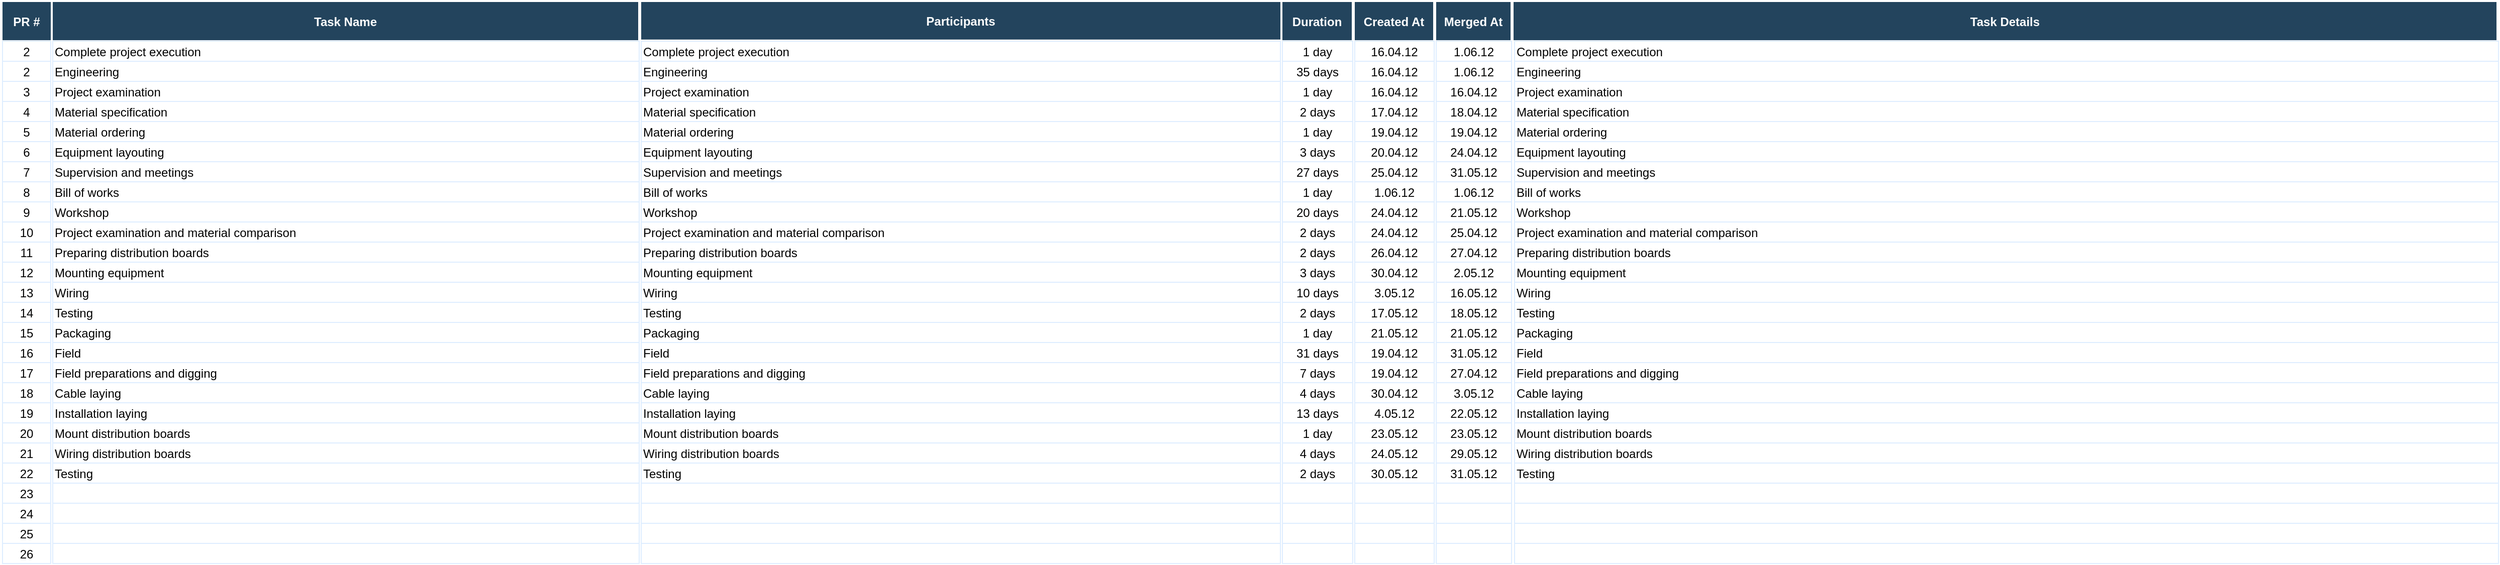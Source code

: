 <mxfile version="24.7.17">
  <diagram name="Page-1" id="8378b5f6-a2b2-b727-a746-972ab9d02e00">
    <mxGraphModel dx="2236" dy="1138" grid="1" gridSize="10" guides="1" tooltips="1" connect="0" arrows="1" fold="1" page="1" pageScale="1.5" pageWidth="1169" pageHeight="827" background="none" math="0" shadow="0">
      <root>
        <mxCell id="0" />
        <mxCell id="1" parent="0" />
        <mxCell id="69" value="2" style="strokeColor=#DEEDFF;fillColor=default;" parent="1" vertex="1">
          <mxGeometry x="86.5" y="400.0" width="48" height="20" as="geometry" />
        </mxCell>
        <mxCell id="70" value="Engineering" style="align=left;strokeColor=#DEEDFF;fillColor=default;" parent="1" vertex="1">
          <mxGeometry x="136.5" y="400.0" width="583.5" height="20" as="geometry" />
        </mxCell>
        <mxCell id="71" value="35 days" style="strokeColor=#DEEDFF;fillColor=#FFFFFF;" parent="1" vertex="1">
          <mxGeometry x="1360" y="400" width="70" height="20" as="geometry" />
        </mxCell>
        <mxCell id="72" value="16.04.12" style="strokeColor=#DEEDFF;fillColor=#FFFFFF;" parent="1" vertex="1">
          <mxGeometry x="1432" y="400.0" width="79" height="20" as="geometry" />
        </mxCell>
        <mxCell id="73" value="1.06.12" style="strokeColor=#DEEDFF;fillColor=#FFFFFF;" parent="1" vertex="1">
          <mxGeometry x="1513" y="400.0" width="75" height="20" as="geometry" />
        </mxCell>
        <mxCell id="74" value="3" style="strokeColor=#DEEDFF" parent="1" vertex="1">
          <mxGeometry x="86.5" y="420.0" width="48" height="20" as="geometry" />
        </mxCell>
        <mxCell id="75" value="Project examination" style="align=left;strokeColor=#DEEDFF" parent="1" vertex="1">
          <mxGeometry x="136.5" y="420.0" width="583.5" height="20.0" as="geometry" />
        </mxCell>
        <mxCell id="76" value="1 day" style="strokeColor=#DEEDFF;fillColor=#FFFFFF;" parent="1" vertex="1">
          <mxGeometry x="1360" y="420" width="70" height="20" as="geometry" />
        </mxCell>
        <mxCell id="77" value="16.04.12" style="strokeColor=#DEEDFF;fillColor=#FFFFFF;" parent="1" vertex="1">
          <mxGeometry x="1432" y="420.0" width="79" height="20" as="geometry" />
        </mxCell>
        <mxCell id="78" value="16.04.12" style="strokeColor=#DEEDFF;fillColor=#FFFFFF;" parent="1" vertex="1">
          <mxGeometry x="1513" y="420" width="75" height="20" as="geometry" />
        </mxCell>
        <mxCell id="79" value="4" style="strokeColor=#DEEDFF" parent="1" vertex="1">
          <mxGeometry x="86.5" y="440.0" width="48" height="20" as="geometry" />
        </mxCell>
        <mxCell id="80" value="Material specification" style="align=left;strokeColor=#DEEDFF" parent="1" vertex="1">
          <mxGeometry x="136.5" y="440.0" width="583.5" height="20" as="geometry" />
        </mxCell>
        <mxCell id="81" value="2 days" style="strokeColor=#DEEDFF;fillColor=#FFFFFF;" parent="1" vertex="1">
          <mxGeometry x="1360" y="440.0" width="70" height="20" as="geometry" />
        </mxCell>
        <mxCell id="82" value="17.04.12" style="strokeColor=#DEEDFF;fillColor=#FFFFFF;" parent="1" vertex="1">
          <mxGeometry x="1432" y="440.0" width="79" height="20" as="geometry" />
        </mxCell>
        <mxCell id="83" value="18.04.12" style="strokeColor=#DEEDFF;fillColor=#FFFFFF;" parent="1" vertex="1">
          <mxGeometry x="1513" y="440.0" width="75" height="20" as="geometry" />
        </mxCell>
        <mxCell id="84" value="5" style="strokeColor=#DEEDFF" parent="1" vertex="1">
          <mxGeometry x="86.5" y="460.0" width="48" height="20" as="geometry" />
        </mxCell>
        <mxCell id="85" value="Material ordering" style="align=left;strokeColor=#DEEDFF" parent="1" vertex="1">
          <mxGeometry x="136.5" y="460.0" width="583.5" height="20" as="geometry" />
        </mxCell>
        <mxCell id="86" value="1 day" style="strokeColor=#DEEDFF;fillColor=#FFFFFF;" parent="1" vertex="1">
          <mxGeometry x="1360" y="460.0" width="70" height="20" as="geometry" />
        </mxCell>
        <mxCell id="87" value="19.04.12" style="strokeColor=#DEEDFF;fillColor=#FFFFFF;" parent="1" vertex="1">
          <mxGeometry x="1432" y="460.0" width="79" height="20" as="geometry" />
        </mxCell>
        <mxCell id="88" value="19.04.12" style="strokeColor=#DEEDFF;fillColor=#FFFFFF;" parent="1" vertex="1">
          <mxGeometry x="1513" y="460.0" width="75" height="20" as="geometry" />
        </mxCell>
        <mxCell id="89" value="6" style="strokeColor=#DEEDFF" parent="1" vertex="1">
          <mxGeometry x="86.5" y="480.0" width="48" height="20" as="geometry" />
        </mxCell>
        <mxCell id="90" value="Equipment layouting" style="align=left;strokeColor=#DEEDFF" parent="1" vertex="1">
          <mxGeometry x="136.5" y="480.0" width="583.5" height="20" as="geometry" />
        </mxCell>
        <mxCell id="91" value="3 days" style="strokeColor=#DEEDFF;fillColor=#FFFFFF;" parent="1" vertex="1">
          <mxGeometry x="1360" y="480.0" width="70" height="20" as="geometry" />
        </mxCell>
        <mxCell id="92" value="20.04.12" style="strokeColor=#DEEDFF;fillColor=#FFFFFF;" parent="1" vertex="1">
          <mxGeometry x="1432" y="480.0" width="79" height="20" as="geometry" />
        </mxCell>
        <mxCell id="93" value="24.04.12" style="strokeColor=#DEEDFF;fillColor=#FFFFFF;" parent="1" vertex="1">
          <mxGeometry x="1513" y="480.0" width="75" height="20" as="geometry" />
        </mxCell>
        <mxCell id="94" value="7" style="strokeColor=#DEEDFF" parent="1" vertex="1">
          <mxGeometry x="86.5" y="500.0" width="48" height="20" as="geometry" />
        </mxCell>
        <mxCell id="95" value="Supervision and meetings" style="align=left;strokeColor=#DEEDFF" parent="1" vertex="1">
          <mxGeometry x="136.5" y="500.0" width="583.5" height="20" as="geometry" />
        </mxCell>
        <mxCell id="96" value="27 days" style="strokeColor=#DEEDFF;fillColor=#FFFFFF;" parent="1" vertex="1">
          <mxGeometry x="1360" y="500.0" width="70" height="20" as="geometry" />
        </mxCell>
        <mxCell id="97" value="25.04.12" style="strokeColor=#DEEDFF;fillColor=#FFFFFF;" parent="1" vertex="1">
          <mxGeometry x="1432" y="500.0" width="79" height="20" as="geometry" />
        </mxCell>
        <mxCell id="98" value="31.05.12" style="strokeColor=#DEEDFF;fillColor=#FFFFFF;" parent="1" vertex="1">
          <mxGeometry x="1513" y="500.0" width="75" height="20" as="geometry" />
        </mxCell>
        <mxCell id="99" value="8" style="strokeColor=#DEEDFF" parent="1" vertex="1">
          <mxGeometry x="86.5" y="520.0" width="48" height="20" as="geometry" />
        </mxCell>
        <mxCell id="100" value="Bill of works" style="align=left;strokeColor=#DEEDFF" parent="1" vertex="1">
          <mxGeometry x="136.5" y="520.0" width="583.5" height="20" as="geometry" />
        </mxCell>
        <mxCell id="101" value="1 day" style="strokeColor=#DEEDFF;fillColor=#FFFFFF;" parent="1" vertex="1">
          <mxGeometry x="1360" y="520.0" width="70" height="20" as="geometry" />
        </mxCell>
        <mxCell id="102" value="1.06.12" style="strokeColor=#DEEDFF;fillColor=#FFFFFF;" parent="1" vertex="1">
          <mxGeometry x="1432" y="520.0" width="79" height="20" as="geometry" />
        </mxCell>
        <mxCell id="103" value="1.06.12" style="strokeColor=#DEEDFF;fillColor=#FFFFFF;" parent="1" vertex="1">
          <mxGeometry x="1513" y="520.0" width="75" height="20" as="geometry" />
        </mxCell>
        <mxCell id="104" value="9" style="strokeColor=#DEEDFF;fillColor=default;" parent="1" vertex="1">
          <mxGeometry x="86.5" y="540.0" width="48" height="20" as="geometry" />
        </mxCell>
        <mxCell id="105" value="Workshop" style="align=left;strokeColor=#DEEDFF;fillColor=default;" parent="1" vertex="1">
          <mxGeometry x="136.5" y="540.0" width="583.5" height="20.0" as="geometry" />
        </mxCell>
        <mxCell id="106" value="20 days" style="strokeColor=#DEEDFF;fillColor=#FFFFFF;" parent="1" vertex="1">
          <mxGeometry x="1360" y="540.0" width="70" height="20" as="geometry" />
        </mxCell>
        <mxCell id="107" value="24.04.12" style="strokeColor=#DEEDFF;fillColor=#FFFFFF;" parent="1" vertex="1">
          <mxGeometry x="1432" y="540.0" width="79" height="20" as="geometry" />
        </mxCell>
        <mxCell id="108" value="21.05.12" style="strokeColor=#DEEDFF;fillColor=#FFFFFF;" parent="1" vertex="1">
          <mxGeometry x="1513" y="540.0" width="75" height="20" as="geometry" />
        </mxCell>
        <mxCell id="109" value="10" style="strokeColor=#DEEDFF" parent="1" vertex="1">
          <mxGeometry x="86.5" y="560.0" width="48" height="20" as="geometry" />
        </mxCell>
        <mxCell id="110" value="Project examination and material comparison" style="align=left;strokeColor=#DEEDFF" parent="1" vertex="1">
          <mxGeometry x="136.5" y="560.0" width="583.5" height="20" as="geometry" />
        </mxCell>
        <mxCell id="111" value="2 days" style="strokeColor=#DEEDFF;fillColor=#FFFFFF;" parent="1" vertex="1">
          <mxGeometry x="1360" y="560.0" width="70" height="20" as="geometry" />
        </mxCell>
        <mxCell id="112" value="24.04.12" style="strokeColor=#DEEDFF;fillColor=#FFFFFF;" parent="1" vertex="1">
          <mxGeometry x="1432" y="560.0" width="79" height="20" as="geometry" />
        </mxCell>
        <mxCell id="113" value="25.04.12" style="strokeColor=#DEEDFF;fillColor=#FFFFFF;" parent="1" vertex="1">
          <mxGeometry x="1513" y="560.0" width="75" height="20" as="geometry" />
        </mxCell>
        <mxCell id="114" value="11" style="strokeColor=#DEEDFF" parent="1" vertex="1">
          <mxGeometry x="86.5" y="580.0" width="48" height="20" as="geometry" />
        </mxCell>
        <mxCell id="115" value="Preparing distribution boards" style="align=left;strokeColor=#DEEDFF" parent="1" vertex="1">
          <mxGeometry x="136.5" y="580.0" width="583.5" height="20" as="geometry" />
        </mxCell>
        <mxCell id="116" value="2 days" style="strokeColor=#DEEDFF;fillColor=#FFFFFF;" parent="1" vertex="1">
          <mxGeometry x="1360" y="580.0" width="70" height="20" as="geometry" />
        </mxCell>
        <mxCell id="117" value="26.04.12" style="strokeColor=#DEEDFF;fillColor=#FFFFFF;" parent="1" vertex="1">
          <mxGeometry x="1432" y="580.0" width="79" height="20" as="geometry" />
        </mxCell>
        <mxCell id="118" value="27.04.12" style="strokeColor=#DEEDFF;fillColor=#FFFFFF;" parent="1" vertex="1">
          <mxGeometry x="1513" y="580.0" width="75" height="20" as="geometry" />
        </mxCell>
        <mxCell id="119" value="12" style="strokeColor=#DEEDFF" parent="1" vertex="1">
          <mxGeometry x="86.5" y="600.0" width="48" height="20" as="geometry" />
        </mxCell>
        <mxCell id="120" value="Mounting equipment" style="align=left;strokeColor=#DEEDFF" parent="1" vertex="1">
          <mxGeometry x="136.5" y="600.0" width="583.5" height="20" as="geometry" />
        </mxCell>
        <mxCell id="121" value="3 days" style="strokeColor=#DEEDFF;fillColor=#FFFFFF;" parent="1" vertex="1">
          <mxGeometry x="1360" y="600.0" width="70" height="20" as="geometry" />
        </mxCell>
        <mxCell id="122" value="30.04.12" style="strokeColor=#DEEDFF;fillColor=#FFFFFF;" parent="1" vertex="1">
          <mxGeometry x="1432" y="600.0" width="79" height="20" as="geometry" />
        </mxCell>
        <mxCell id="123" value="2.05.12" style="strokeColor=#DEEDFF;fillColor=#FFFFFF;" parent="1" vertex="1">
          <mxGeometry x="1513" y="600.0" width="75" height="20" as="geometry" />
        </mxCell>
        <mxCell id="124" value="13" style="strokeColor=#DEEDFF" parent="1" vertex="1">
          <mxGeometry x="86.5" y="620.0" width="48" height="20" as="geometry" />
        </mxCell>
        <mxCell id="125" value="Wiring" style="align=left;strokeColor=#DEEDFF" parent="1" vertex="1">
          <mxGeometry x="136.5" y="620.0" width="583.5" height="20" as="geometry" />
        </mxCell>
        <mxCell id="126" value="10 days" style="strokeColor=#DEEDFF;fillColor=#FFFFFF;" parent="1" vertex="1">
          <mxGeometry x="1360" y="620.0" width="70" height="20" as="geometry" />
        </mxCell>
        <mxCell id="127" value="3.05.12" style="strokeColor=#DEEDFF;fillColor=#FFFFFF;" parent="1" vertex="1">
          <mxGeometry x="1432" y="620.0" width="79" height="20" as="geometry" />
        </mxCell>
        <mxCell id="128" value="16.05.12" style="strokeColor=#DEEDFF;fillColor=#FFFFFF;" parent="1" vertex="1">
          <mxGeometry x="1513" y="620.0" width="75" height="20" as="geometry" />
        </mxCell>
        <mxCell id="129" value="14" style="strokeColor=#DEEDFF" parent="1" vertex="1">
          <mxGeometry x="86.5" y="640.0" width="48" height="20" as="geometry" />
        </mxCell>
        <mxCell id="130" value="Testing" style="align=left;strokeColor=#DEEDFF" parent="1" vertex="1">
          <mxGeometry x="136.5" y="640.0" width="583.5" height="20" as="geometry" />
        </mxCell>
        <mxCell id="131" value="2 days" style="strokeColor=#DEEDFF;fillColor=#FFFFFF;" parent="1" vertex="1">
          <mxGeometry x="1360" y="640.0" width="70" height="20" as="geometry" />
        </mxCell>
        <mxCell id="132" value="17.05.12" style="strokeColor=#DEEDFF;fillColor=#FFFFFF;" parent="1" vertex="1">
          <mxGeometry x="1432" y="640.0" width="79" height="20" as="geometry" />
        </mxCell>
        <mxCell id="133" value="18.05.12" style="strokeColor=#DEEDFF;fillColor=#FFFFFF;" parent="1" vertex="1">
          <mxGeometry x="1513" y="640.0" width="75" height="20" as="geometry" />
        </mxCell>
        <mxCell id="134" value="15" style="strokeColor=#DEEDFF;fillColor=#FFFFFF" parent="1" vertex="1">
          <mxGeometry x="86.5" y="660.0" width="48" height="20" as="geometry" />
        </mxCell>
        <mxCell id="135" value="Packaging" style="align=left;strokeColor=#DEEDFF;fillColor=#FFFFFF" parent="1" vertex="1">
          <mxGeometry x="136.5" y="660.0" width="583.5" height="20" as="geometry" />
        </mxCell>
        <mxCell id="136" value="1 day" style="strokeColor=#DEEDFF;fillColor=#FFFFFF;" parent="1" vertex="1">
          <mxGeometry x="1360" y="660.0" width="70" height="20" as="geometry" />
        </mxCell>
        <mxCell id="137" value="21.05.12" style="strokeColor=#DEEDFF;fillColor=#FFFFFF;" parent="1" vertex="1">
          <mxGeometry x="1432" y="660.0" width="79" height="20" as="geometry" />
        </mxCell>
        <mxCell id="138" value="21.05.12" style="strokeColor=#DEEDFF;fillColor=#FFFFFF;" parent="1" vertex="1">
          <mxGeometry x="1513" y="660.0" width="75" height="20" as="geometry" />
        </mxCell>
        <mxCell id="139" value="16" style="strokeColor=#DEEDFF;fillColor=default;" parent="1" vertex="1">
          <mxGeometry x="86.5" y="680.0" width="48" height="20" as="geometry" />
        </mxCell>
        <mxCell id="140" value="Field" style="align=left;strokeColor=#DEEDFF;fillColor=default;" parent="1" vertex="1">
          <mxGeometry x="136.5" y="680.0" width="583.5" height="20" as="geometry" />
        </mxCell>
        <mxCell id="141" value="31 days" style="strokeColor=#DEEDFF;fillColor=#FFFFFF;" parent="1" vertex="1">
          <mxGeometry x="1360" y="680.0" width="70" height="20" as="geometry" />
        </mxCell>
        <mxCell id="142" value="19.04.12" style="strokeColor=#DEEDFF;fillColor=#FFFFFF;" parent="1" vertex="1">
          <mxGeometry x="1432" y="680.0" width="79" height="20" as="geometry" />
        </mxCell>
        <mxCell id="143" value="31.05.12" style="strokeColor=#DEEDFF;fillColor=#FFFFFF;" parent="1" vertex="1">
          <mxGeometry x="1513" y="680.0" width="75" height="20" as="geometry" />
        </mxCell>
        <mxCell id="144" value="17" style="strokeColor=#DEEDFF" parent="1" vertex="1">
          <mxGeometry x="86.5" y="700.0" width="48" height="20" as="geometry" />
        </mxCell>
        <mxCell id="145" value="Field preparations and digging" style="align=left;strokeColor=#DEEDFF" parent="1" vertex="1">
          <mxGeometry x="136.5" y="700.0" width="583.5" height="20" as="geometry" />
        </mxCell>
        <mxCell id="146" value="7 days" style="strokeColor=#DEEDFF;fillColor=#FFFFFF;" parent="1" vertex="1">
          <mxGeometry x="1360" y="700.0" width="70" height="20" as="geometry" />
        </mxCell>
        <mxCell id="147" value="19.04.12" style="strokeColor=#DEEDFF;fillColor=#FFFFFF;" parent="1" vertex="1">
          <mxGeometry x="1432" y="700.0" width="79" height="20" as="geometry" />
        </mxCell>
        <mxCell id="148" value="27.04.12" style="strokeColor=#DEEDFF;fillColor=#FFFFFF;" parent="1" vertex="1">
          <mxGeometry x="1513" y="700.0" width="75" height="20" as="geometry" />
        </mxCell>
        <mxCell id="149" value="18" style="strokeColor=#DEEDFF" parent="1" vertex="1">
          <mxGeometry x="86.5" y="720.0" width="48" height="20" as="geometry" />
        </mxCell>
        <mxCell id="150" value="Cable laying" style="align=left;strokeColor=#DEEDFF" parent="1" vertex="1">
          <mxGeometry x="136.5" y="720.0" width="583.5" height="20" as="geometry" />
        </mxCell>
        <mxCell id="151" value="4 days" style="strokeColor=#DEEDFF;fillColor=#FFFFFF;" parent="1" vertex="1">
          <mxGeometry x="1360" y="720.0" width="70" height="20" as="geometry" />
        </mxCell>
        <mxCell id="152" value="30.04.12" style="strokeColor=#DEEDFF;fillColor=#FFFFFF;" parent="1" vertex="1">
          <mxGeometry x="1432" y="720.0" width="79" height="20" as="geometry" />
        </mxCell>
        <mxCell id="153" value="3.05.12" style="strokeColor=#DEEDFF;fillColor=#FFFFFF;" parent="1" vertex="1">
          <mxGeometry x="1513" y="720.0" width="75" height="20" as="geometry" />
        </mxCell>
        <mxCell id="154" value="19" style="strokeColor=#DEEDFF" parent="1" vertex="1">
          <mxGeometry x="86.5" y="740.0" width="48" height="20" as="geometry" />
        </mxCell>
        <mxCell id="155" value="Installation laying" style="align=left;strokeColor=#DEEDFF" parent="1" vertex="1">
          <mxGeometry x="136.5" y="740.0" width="583.5" height="20" as="geometry" />
        </mxCell>
        <mxCell id="156" value="13 days" style="strokeColor=#DEEDFF;fillColor=#FFFFFF;" parent="1" vertex="1">
          <mxGeometry x="1360" y="740.0" width="70" height="20" as="geometry" />
        </mxCell>
        <mxCell id="157" value="4.05.12" style="strokeColor=#DEEDFF;fillColor=#FFFFFF;" parent="1" vertex="1">
          <mxGeometry x="1432" y="740.0" width="79" height="20" as="geometry" />
        </mxCell>
        <mxCell id="158" value="22.05.12" style="strokeColor=#DEEDFF;fillColor=#FFFFFF;" parent="1" vertex="1">
          <mxGeometry x="1513" y="740.0" width="75" height="20" as="geometry" />
        </mxCell>
        <mxCell id="159" value="20" style="strokeColor=#DEEDFF" parent="1" vertex="1">
          <mxGeometry x="86.5" y="760.0" width="48" height="20" as="geometry" />
        </mxCell>
        <mxCell id="160" value="Mount distribution boards" style="align=left;strokeColor=#DEEDFF" parent="1" vertex="1">
          <mxGeometry x="136.5" y="760.0" width="583.5" height="20" as="geometry" />
        </mxCell>
        <mxCell id="161" value="1 day" style="strokeColor=#DEEDFF;fillColor=#FFFFFF;" parent="1" vertex="1">
          <mxGeometry x="1360" y="760.0" width="70" height="20" as="geometry" />
        </mxCell>
        <mxCell id="162" value="23.05.12" style="strokeColor=#DEEDFF;fillColor=#FFFFFF;" parent="1" vertex="1">
          <mxGeometry x="1432" y="760.0" width="79" height="20" as="geometry" />
        </mxCell>
        <mxCell id="163" value="23.05.12" style="strokeColor=#DEEDFF;fillColor=#FFFFFF;" parent="1" vertex="1">
          <mxGeometry x="1513" y="760.0" width="75" height="20" as="geometry" />
        </mxCell>
        <mxCell id="164" value="21" style="strokeColor=#DEEDFF" parent="1" vertex="1">
          <mxGeometry x="86.5" y="780.0" width="48" height="20" as="geometry" />
        </mxCell>
        <mxCell id="165" value="Wiring distribution boards" style="align=left;strokeColor=#DEEDFF" parent="1" vertex="1">
          <mxGeometry x="136.5" y="780.0" width="583.5" height="20" as="geometry" />
        </mxCell>
        <mxCell id="166" value="4 days" style="strokeColor=#DEEDFF;fillColor=#FFFFFF;" parent="1" vertex="1">
          <mxGeometry x="1360" y="780.0" width="70" height="20" as="geometry" />
        </mxCell>
        <mxCell id="167" value="24.05.12" style="strokeColor=#DEEDFF;fillColor=#FFFFFF;" parent="1" vertex="1">
          <mxGeometry x="1432" y="780.0" width="79" height="20" as="geometry" />
        </mxCell>
        <mxCell id="168" value="29.05.12" style="strokeColor=#DEEDFF;fillColor=#FFFFFF;" parent="1" vertex="1">
          <mxGeometry x="1513" y="780.0" width="75" height="20" as="geometry" />
        </mxCell>
        <mxCell id="169" value="22" style="strokeColor=#DEEDFF" parent="1" vertex="1">
          <mxGeometry x="86.5" y="800.0" width="48" height="20" as="geometry" />
        </mxCell>
        <mxCell id="170" value="Testing" style="align=left;strokeColor=#DEEDFF" parent="1" vertex="1">
          <mxGeometry x="136.5" y="800.0" width="583.5" height="20" as="geometry" />
        </mxCell>
        <mxCell id="171" value="2 days" style="strokeColor=#DEEDFF;fillColor=#FFFFFF;" parent="1" vertex="1">
          <mxGeometry x="1360" y="800.0" width="70" height="20" as="geometry" />
        </mxCell>
        <mxCell id="172" value="30.05.12" style="strokeColor=#DEEDFF;fillColor=#FFFFFF;" parent="1" vertex="1">
          <mxGeometry x="1432" y="800.0" width="79" height="20" as="geometry" />
        </mxCell>
        <mxCell id="173" value="31.05.12" style="strokeColor=#DEEDFF;fillColor=#FFFFFF;" parent="1" vertex="1">
          <mxGeometry x="1513" y="800.0" width="75" height="20" as="geometry" />
        </mxCell>
        <mxCell id="174" value="23" style="strokeColor=#DEEDFF" parent="1" vertex="1">
          <mxGeometry x="86.5" y="820.0" width="48" height="20" as="geometry" />
        </mxCell>
        <mxCell id="175" value="" style="align=left;strokeColor=#DEEDFF" parent="1" vertex="1">
          <mxGeometry x="136.5" y="820.0" width="583.5" height="20" as="geometry" />
        </mxCell>
        <mxCell id="176" value="" style="strokeColor=#DEEDFF;fillColor=#FFFFFF;" parent="1" vertex="1">
          <mxGeometry x="1360" y="820.0" width="70" height="20" as="geometry" />
        </mxCell>
        <mxCell id="177" value="" style="strokeColor=#DEEDFF;fillColor=#FFFFFF;" parent="1" vertex="1">
          <mxGeometry x="1432" y="820.0" width="79" height="20" as="geometry" />
        </mxCell>
        <mxCell id="178" value="" style="strokeColor=#DEEDFF;fillColor=#FFFFFF;" parent="1" vertex="1">
          <mxGeometry x="1513" y="820.0" width="75" height="20" as="geometry" />
        </mxCell>
        <mxCell id="179" value="24" style="strokeColor=#DEEDFF" parent="1" vertex="1">
          <mxGeometry x="86.5" y="840.0" width="48" height="20" as="geometry" />
        </mxCell>
        <mxCell id="180" value="" style="align=left;strokeColor=#DEEDFF" parent="1" vertex="1">
          <mxGeometry x="136.5" y="840.0" width="583.5" height="20" as="geometry" />
        </mxCell>
        <mxCell id="181" value="" style="strokeColor=#DEEDFF;fillColor=#FFFFFF;" parent="1" vertex="1">
          <mxGeometry x="1360" y="840.0" width="70" height="20" as="geometry" />
        </mxCell>
        <mxCell id="182" value="" style="strokeColor=#DEEDFF;fillColor=#FFFFFF;" parent="1" vertex="1">
          <mxGeometry x="1432" y="840.0" width="79" height="20" as="geometry" />
        </mxCell>
        <mxCell id="183" value="" style="strokeColor=#DEEDFF;fillColor=#FFFFFF;" parent="1" vertex="1">
          <mxGeometry x="1513" y="840.0" width="75" height="20" as="geometry" />
        </mxCell>
        <mxCell id="184" value="25" style="strokeColor=#DEEDFF" parent="1" vertex="1">
          <mxGeometry x="86.5" y="860.0" width="48" height="20" as="geometry" />
        </mxCell>
        <mxCell id="185" value="" style="align=left;strokeColor=#DEEDFF" parent="1" vertex="1">
          <mxGeometry x="136.5" y="860.0" width="583.5" height="20" as="geometry" />
        </mxCell>
        <mxCell id="186" value="" style="strokeColor=#DEEDFF;fillColor=#FFFFFF;" parent="1" vertex="1">
          <mxGeometry x="1360" y="860.0" width="70" height="20" as="geometry" />
        </mxCell>
        <mxCell id="187" value="" style="strokeColor=#DEEDFF;fillColor=#FFFFFF;" parent="1" vertex="1">
          <mxGeometry x="1432" y="860.0" width="79" height="20" as="geometry" />
        </mxCell>
        <mxCell id="188" value="" style="strokeColor=#DEEDFF;fillColor=#FFFFFF;" parent="1" vertex="1">
          <mxGeometry x="1513" y="860.0" width="75" height="20" as="geometry" />
        </mxCell>
        <mxCell id="189" value="26" style="strokeColor=#DEEDFF" parent="1" vertex="1">
          <mxGeometry x="86.5" y="880.0" width="48" height="20" as="geometry" />
        </mxCell>
        <mxCell id="190" value="" style="align=left;strokeColor=#DEEDFF" parent="1" vertex="1">
          <mxGeometry x="136.5" y="880.0" width="583.5" height="20" as="geometry" />
        </mxCell>
        <mxCell id="191" value="" style="strokeColor=#DEEDFF;fillColor=#FFFFFF;" parent="1" vertex="1">
          <mxGeometry x="1360" y="880.0" width="70" height="20" as="geometry" />
        </mxCell>
        <mxCell id="192" value="" style="strokeColor=#DEEDFF;fillColor=#FFFFFF;" parent="1" vertex="1">
          <mxGeometry x="1432" y="880.0" width="79" height="20" as="geometry" />
        </mxCell>
        <mxCell id="193" value="" style="strokeColor=#DEEDFF;fillColor=#FFFFFF;" parent="1" vertex="1">
          <mxGeometry x="1513" y="880.0" width="75" height="20" as="geometry" />
        </mxCell>
        <mxCell id="2" value="Task Name" style="fillColor=#23445D;strokeColor=#FFFFFF;strokeWidth=2;fontColor=#FFFFFF;fontStyle=1" parent="1" vertex="1">
          <mxGeometry x="135.5" y="340" width="584.5" height="40" as="geometry" />
        </mxCell>
        <mxCell id="3" value="PR #" style="fillColor=#23445D;strokeColor=#FFFFFF;strokeWidth=2;fontColor=#FFFFFF;fontStyle=1;labelBorderColor=none;labelBackgroundColor=none;fillStyle=auto;" parent="1" vertex="1">
          <mxGeometry x="85.5" y="340" width="50" height="40" as="geometry" />
        </mxCell>
        <mxCell id="header-contributors" value="Participants" style="fillColor=#23445D;strokeColor=#FFFFFF;strokeWidth=2;fontColor=#FFFFFF;fontStyle=1" parent="1" vertex="1">
          <mxGeometry x="721" y="340" width="638" height="39.37" as="geometry" />
        </mxCell>
        <mxCell id="12" value="Duration" style="fillColor=#23445D;strokeColor=#FFFFFF;strokeWidth=2;fontColor=#FFFFFF;fontStyle=1" parent="1" vertex="1">
          <mxGeometry x="1359" y="340" width="71" height="40" as="geometry" />
        </mxCell>
        <mxCell id="13" value="Created At" style="fillColor=#23445D;strokeColor=#FFFFFF;strokeWidth=2;fontColor=#FFFFFF;fontStyle=1" parent="1" vertex="1">
          <mxGeometry x="1431" y="340" width="80" height="40" as="geometry" />
        </mxCell>
        <mxCell id="14" value="Merged At" style="fillColor=#23445D;strokeColor=#FFFFFF;strokeWidth=2;fontColor=#FFFFFF;fontStyle=1" parent="1" vertex="1">
          <mxGeometry x="1512" y="340" width="76" height="40" as="geometry" />
        </mxCell>
        <mxCell id="55" value="Task Details" style="fillColor=#23445D;strokeColor=#FFFFFF;strokeWidth=2;fontColor=#FFFFFF;fontStyle=1" parent="1" vertex="1">
          <mxGeometry x="1589" y="340" width="980" height="40" as="geometry" />
        </mxCell>
        <mxCell id="uhYjJ-4pjnB6K-IcsNWL-279" value="Complete project execution" style="align=left;strokeColor=#DEEDFF;fillColor=default;" vertex="1" parent="1">
          <mxGeometry x="722" y="380" width="636" height="20" as="geometry" />
        </mxCell>
        <mxCell id="uhYjJ-4pjnB6K-IcsNWL-280" value="Engineering" style="align=left;strokeColor=#DEEDFF;fillColor=default;" vertex="1" parent="1">
          <mxGeometry x="722" y="400" width="636" height="20" as="geometry" />
        </mxCell>
        <mxCell id="uhYjJ-4pjnB6K-IcsNWL-281" value="Project examination" style="align=left;strokeColor=#DEEDFF" vertex="1" parent="1">
          <mxGeometry x="722" y="420" width="636" height="20" as="geometry" />
        </mxCell>
        <mxCell id="uhYjJ-4pjnB6K-IcsNWL-282" value="Material specification" style="align=left;strokeColor=#DEEDFF" vertex="1" parent="1">
          <mxGeometry x="722" y="440.0" width="636" height="20" as="geometry" />
        </mxCell>
        <mxCell id="uhYjJ-4pjnB6K-IcsNWL-283" value="Material ordering" style="align=left;strokeColor=#DEEDFF" vertex="1" parent="1">
          <mxGeometry x="722.0" y="460.0" width="636" height="20" as="geometry" />
        </mxCell>
        <mxCell id="uhYjJ-4pjnB6K-IcsNWL-284" value="Equipment layouting" style="align=left;strokeColor=#DEEDFF" vertex="1" parent="1">
          <mxGeometry x="722.0" y="480.0" width="636" height="20" as="geometry" />
        </mxCell>
        <mxCell id="uhYjJ-4pjnB6K-IcsNWL-285" value="Supervision and meetings" style="align=left;strokeColor=#DEEDFF" vertex="1" parent="1">
          <mxGeometry x="722.0" y="500.0" width="636" height="20" as="geometry" />
        </mxCell>
        <mxCell id="uhYjJ-4pjnB6K-IcsNWL-286" value="Bill of works" style="align=left;strokeColor=#DEEDFF" vertex="1" parent="1">
          <mxGeometry x="722.0" y="520.0" width="636" height="20" as="geometry" />
        </mxCell>
        <mxCell id="uhYjJ-4pjnB6K-IcsNWL-287" value="Workshop" style="align=left;strokeColor=#DEEDFF;fillColor=default;" vertex="1" parent="1">
          <mxGeometry x="722.0" y="540.0" width="636" height="20.0" as="geometry" />
        </mxCell>
        <mxCell id="uhYjJ-4pjnB6K-IcsNWL-288" value="Project examination and material comparison" style="align=left;strokeColor=#DEEDFF" vertex="1" parent="1">
          <mxGeometry x="722.0" y="560.0" width="636" height="20" as="geometry" />
        </mxCell>
        <mxCell id="uhYjJ-4pjnB6K-IcsNWL-289" value="Preparing distribution boards" style="align=left;strokeColor=#DEEDFF" vertex="1" parent="1">
          <mxGeometry x="722.0" y="580.0" width="636" height="20" as="geometry" />
        </mxCell>
        <mxCell id="uhYjJ-4pjnB6K-IcsNWL-290" value="Mounting equipment" style="align=left;strokeColor=#DEEDFF" vertex="1" parent="1">
          <mxGeometry x="722" y="600.0" width="636" height="20" as="geometry" />
        </mxCell>
        <mxCell id="uhYjJ-4pjnB6K-IcsNWL-291" value="Wiring" style="align=left;strokeColor=#DEEDFF" vertex="1" parent="1">
          <mxGeometry x="722" y="620.0" width="636" height="20" as="geometry" />
        </mxCell>
        <mxCell id="uhYjJ-4pjnB6K-IcsNWL-292" value="Testing" style="align=left;strokeColor=#DEEDFF" vertex="1" parent="1">
          <mxGeometry x="722.0" y="640.0" width="636" height="20" as="geometry" />
        </mxCell>
        <mxCell id="uhYjJ-4pjnB6K-IcsNWL-293" value="Packaging" style="align=left;strokeColor=#DEEDFF;fillColor=#FFFFFF" vertex="1" parent="1">
          <mxGeometry x="722.0" y="660.0" width="636" height="20" as="geometry" />
        </mxCell>
        <mxCell id="uhYjJ-4pjnB6K-IcsNWL-294" value="Field" style="align=left;strokeColor=#DEEDFF;fillColor=default;" vertex="1" parent="1">
          <mxGeometry x="722.0" y="680.0" width="636" height="20" as="geometry" />
        </mxCell>
        <mxCell id="uhYjJ-4pjnB6K-IcsNWL-295" value="Field preparations and digging" style="align=left;strokeColor=#DEEDFF" vertex="1" parent="1">
          <mxGeometry x="722.0" y="700.0" width="636" height="20" as="geometry" />
        </mxCell>
        <mxCell id="uhYjJ-4pjnB6K-IcsNWL-296" value="Cable laying" style="align=left;strokeColor=#DEEDFF" vertex="1" parent="1">
          <mxGeometry x="722.0" y="720.0" width="636" height="20" as="geometry" />
        </mxCell>
        <mxCell id="uhYjJ-4pjnB6K-IcsNWL-297" value="Installation laying" style="align=left;strokeColor=#DEEDFF" vertex="1" parent="1">
          <mxGeometry x="722.0" y="740.0" width="636" height="20" as="geometry" />
        </mxCell>
        <mxCell id="uhYjJ-4pjnB6K-IcsNWL-298" value="Mount distribution boards" style="align=left;strokeColor=#DEEDFF" vertex="1" parent="1">
          <mxGeometry x="722.0" y="760.0" width="636" height="20" as="geometry" />
        </mxCell>
        <mxCell id="uhYjJ-4pjnB6K-IcsNWL-299" value="Wiring distribution boards" style="align=left;strokeColor=#DEEDFF" vertex="1" parent="1">
          <mxGeometry x="722.0" y="780.0" width="636" height="20" as="geometry" />
        </mxCell>
        <mxCell id="uhYjJ-4pjnB6K-IcsNWL-300" value="Testing" style="align=left;strokeColor=#DEEDFF" vertex="1" parent="1">
          <mxGeometry x="722.0" y="800.0" width="636" height="20" as="geometry" />
        </mxCell>
        <mxCell id="uhYjJ-4pjnB6K-IcsNWL-301" value="" style="align=left;strokeColor=#DEEDFF" vertex="1" parent="1">
          <mxGeometry x="722.0" y="820.0" width="636" height="20" as="geometry" />
        </mxCell>
        <mxCell id="uhYjJ-4pjnB6K-IcsNWL-302" value="" style="align=left;strokeColor=#DEEDFF" vertex="1" parent="1">
          <mxGeometry x="722.0" y="840.0" width="636" height="20" as="geometry" />
        </mxCell>
        <mxCell id="uhYjJ-4pjnB6K-IcsNWL-303" value="" style="align=left;strokeColor=#DEEDFF" vertex="1" parent="1">
          <mxGeometry x="722.0" y="860.0" width="636" height="20" as="geometry" />
        </mxCell>
        <mxCell id="uhYjJ-4pjnB6K-IcsNWL-304" value="" style="align=left;strokeColor=#DEEDFF" vertex="1" parent="1">
          <mxGeometry x="722.0" y="880.0" width="636" height="20" as="geometry" />
        </mxCell>
        <mxCell id="uhYjJ-4pjnB6K-IcsNWL-305" value="Complete project execution" style="align=left;strokeColor=#DEEDFF;fillColor=#FFFFFF;" vertex="1" parent="1">
          <mxGeometry x="1591" y="380" width="979" height="20" as="geometry" />
        </mxCell>
        <mxCell id="uhYjJ-4pjnB6K-IcsNWL-306" value="Engineering" style="align=left;strokeColor=#DEEDFF;fillColor=#FFFFFF;" vertex="1" parent="1">
          <mxGeometry x="1591.0" y="400.0" width="979" height="20" as="geometry" />
        </mxCell>
        <mxCell id="uhYjJ-4pjnB6K-IcsNWL-307" value="Project examination" style="align=left;strokeColor=#DEEDFF;fillColor=#FFFFFF;" vertex="1" parent="1">
          <mxGeometry x="1591.0" y="420.0" width="979" height="20.0" as="geometry" />
        </mxCell>
        <mxCell id="uhYjJ-4pjnB6K-IcsNWL-308" value="Material specification" style="align=left;strokeColor=#DEEDFF;fillColor=#FFFFFF;" vertex="1" parent="1">
          <mxGeometry x="1591" y="440.0" width="979" height="20" as="geometry" />
        </mxCell>
        <mxCell id="uhYjJ-4pjnB6K-IcsNWL-309" value="Material ordering" style="align=left;strokeColor=#DEEDFF;fillColor=#FFFFFF;" vertex="1" parent="1">
          <mxGeometry x="1591" y="460.0" width="979" height="20" as="geometry" />
        </mxCell>
        <mxCell id="uhYjJ-4pjnB6K-IcsNWL-310" value="Equipment layouting" style="align=left;strokeColor=#DEEDFF;fillColor=#FFFFFF;" vertex="1" parent="1">
          <mxGeometry x="1591" y="480.0" width="979" height="20" as="geometry" />
        </mxCell>
        <mxCell id="uhYjJ-4pjnB6K-IcsNWL-311" value="Supervision and meetings" style="align=left;strokeColor=#DEEDFF;fillColor=#FFFFFF;" vertex="1" parent="1">
          <mxGeometry x="1591.0" y="500.0" width="979" height="20" as="geometry" />
        </mxCell>
        <mxCell id="uhYjJ-4pjnB6K-IcsNWL-312" value="Bill of works" style="align=left;strokeColor=#DEEDFF;fillColor=#FFFFFF;" vertex="1" parent="1">
          <mxGeometry x="1591.0" y="520.0" width="979" height="20" as="geometry" />
        </mxCell>
        <mxCell id="uhYjJ-4pjnB6K-IcsNWL-313" value="Workshop" style="align=left;strokeColor=#DEEDFF;fillColor=#FFFFFF;" vertex="1" parent="1">
          <mxGeometry x="1591.0" y="540.0" width="979" height="20.0" as="geometry" />
        </mxCell>
        <mxCell id="uhYjJ-4pjnB6K-IcsNWL-314" value="Project examination and material comparison" style="align=left;strokeColor=#DEEDFF;fillColor=#FFFFFF;" vertex="1" parent="1">
          <mxGeometry x="1591.0" y="560.0" width="979" height="20" as="geometry" />
        </mxCell>
        <mxCell id="uhYjJ-4pjnB6K-IcsNWL-315" value="Preparing distribution boards" style="align=left;strokeColor=#DEEDFF;fillColor=#FFFFFF;" vertex="1" parent="1">
          <mxGeometry x="1591.0" y="580.0" width="979" height="20" as="geometry" />
        </mxCell>
        <mxCell id="uhYjJ-4pjnB6K-IcsNWL-316" value="Mounting equipment" style="align=left;strokeColor=#DEEDFF;fillColor=#FFFFFF;" vertex="1" parent="1">
          <mxGeometry x="1591" y="600.0" width="979" height="20" as="geometry" />
        </mxCell>
        <mxCell id="uhYjJ-4pjnB6K-IcsNWL-317" value="Wiring" style="align=left;strokeColor=#DEEDFF;fillColor=#FFFFFF;" vertex="1" parent="1">
          <mxGeometry x="1591" y="620.0" width="979" height="20" as="geometry" />
        </mxCell>
        <mxCell id="uhYjJ-4pjnB6K-IcsNWL-318" value="Testing" style="align=left;strokeColor=#DEEDFF;fillColor=#FFFFFF;" vertex="1" parent="1">
          <mxGeometry x="1591.0" y="640.0" width="979" height="20" as="geometry" />
        </mxCell>
        <mxCell id="uhYjJ-4pjnB6K-IcsNWL-319" value="Packaging" style="align=left;strokeColor=#DEEDFF;fillColor=#FFFFFF;" vertex="1" parent="1">
          <mxGeometry x="1591.0" y="660.0" width="979" height="20" as="geometry" />
        </mxCell>
        <mxCell id="uhYjJ-4pjnB6K-IcsNWL-320" value="Field" style="align=left;strokeColor=#DEEDFF;fillColor=#FFFFFF;" vertex="1" parent="1">
          <mxGeometry x="1591.0" y="680.0" width="979" height="20" as="geometry" />
        </mxCell>
        <mxCell id="uhYjJ-4pjnB6K-IcsNWL-321" value="Field preparations and digging" style="align=left;strokeColor=#DEEDFF;fillColor=#FFFFFF;" vertex="1" parent="1">
          <mxGeometry x="1591.0" y="700.0" width="979" height="20" as="geometry" />
        </mxCell>
        <mxCell id="uhYjJ-4pjnB6K-IcsNWL-322" value="Cable laying" style="align=left;strokeColor=#DEEDFF;fillColor=#FFFFFF;" vertex="1" parent="1">
          <mxGeometry x="1591.0" y="720.0" width="979" height="20" as="geometry" />
        </mxCell>
        <mxCell id="uhYjJ-4pjnB6K-IcsNWL-323" value="Installation laying" style="align=left;strokeColor=#DEEDFF;fillColor=#FFFFFF;" vertex="1" parent="1">
          <mxGeometry x="1591.0" y="740.0" width="979" height="20" as="geometry" />
        </mxCell>
        <mxCell id="uhYjJ-4pjnB6K-IcsNWL-324" value="Mount distribution boards" style="align=left;strokeColor=#DEEDFF;fillColor=#FFFFFF;" vertex="1" parent="1">
          <mxGeometry x="1591.0" y="760.0" width="979" height="20" as="geometry" />
        </mxCell>
        <mxCell id="uhYjJ-4pjnB6K-IcsNWL-325" value="Wiring distribution boards" style="align=left;strokeColor=#DEEDFF;fillColor=#FFFFFF;" vertex="1" parent="1">
          <mxGeometry x="1591.0" y="780.0" width="979" height="20" as="geometry" />
        </mxCell>
        <mxCell id="uhYjJ-4pjnB6K-IcsNWL-326" value="Testing" style="align=left;strokeColor=#DEEDFF;fillColor=#FFFFFF;" vertex="1" parent="1">
          <mxGeometry x="1591.0" y="800.0" width="979" height="20" as="geometry" />
        </mxCell>
        <mxCell id="uhYjJ-4pjnB6K-IcsNWL-327" value="" style="align=left;strokeColor=#DEEDFF;fillColor=#FFFFFF;" vertex="1" parent="1">
          <mxGeometry x="1591.0" y="820.0" width="979" height="20" as="geometry" />
        </mxCell>
        <mxCell id="uhYjJ-4pjnB6K-IcsNWL-328" value="" style="align=left;strokeColor=#DEEDFF;fillColor=#FFFFFF;" vertex="1" parent="1">
          <mxGeometry x="1591.0" y="840.0" width="979" height="20" as="geometry" />
        </mxCell>
        <mxCell id="uhYjJ-4pjnB6K-IcsNWL-329" value="" style="align=left;strokeColor=#DEEDFF;fillColor=#FFFFFF;" vertex="1" parent="1">
          <mxGeometry x="1591.0" y="860.0" width="979" height="20" as="geometry" />
        </mxCell>
        <mxCell id="uhYjJ-4pjnB6K-IcsNWL-330" value="" style="align=left;strokeColor=#DEEDFF;fillColor=#FFFFFF;" vertex="1" parent="1">
          <mxGeometry x="1591.0" y="880.0" width="979" height="20" as="geometry" />
        </mxCell>
        <mxCell id="uhYjJ-4pjnB6K-IcsNWL-332" value="Complete project execution" style="align=left;strokeColor=#DEEDFF;fillColor=default;" vertex="1" parent="1">
          <mxGeometry x="136.5" y="380" width="583.5" height="20" as="geometry" />
        </mxCell>
        <mxCell id="uhYjJ-4pjnB6K-IcsNWL-334" value="2" style="strokeColor=#DEEDFF;fillColor=default;" vertex="1" parent="1">
          <mxGeometry x="86.5" y="380.0" width="48" height="20" as="geometry" />
        </mxCell>
        <mxCell id="uhYjJ-4pjnB6K-IcsNWL-335" value="1 day" style="strokeColor=#DEEDFF" vertex="1" parent="1">
          <mxGeometry x="1360" y="380" width="70" height="20" as="geometry" />
        </mxCell>
        <mxCell id="uhYjJ-4pjnB6K-IcsNWL-339" value="16.04.12" style="strokeColor=#DEEDFF;fillColor=#FFFFFF;" vertex="1" parent="1">
          <mxGeometry x="1432" y="380.0" width="79" height="20" as="geometry" />
        </mxCell>
        <mxCell id="uhYjJ-4pjnB6K-IcsNWL-340" value="1.06.12" style="strokeColor=#DEEDFF;fillColor=#FFFFFF;" vertex="1" parent="1">
          <mxGeometry x="1513" y="380.0" width="75" height="20" as="geometry" />
        </mxCell>
      </root>
    </mxGraphModel>
  </diagram>
</mxfile>
